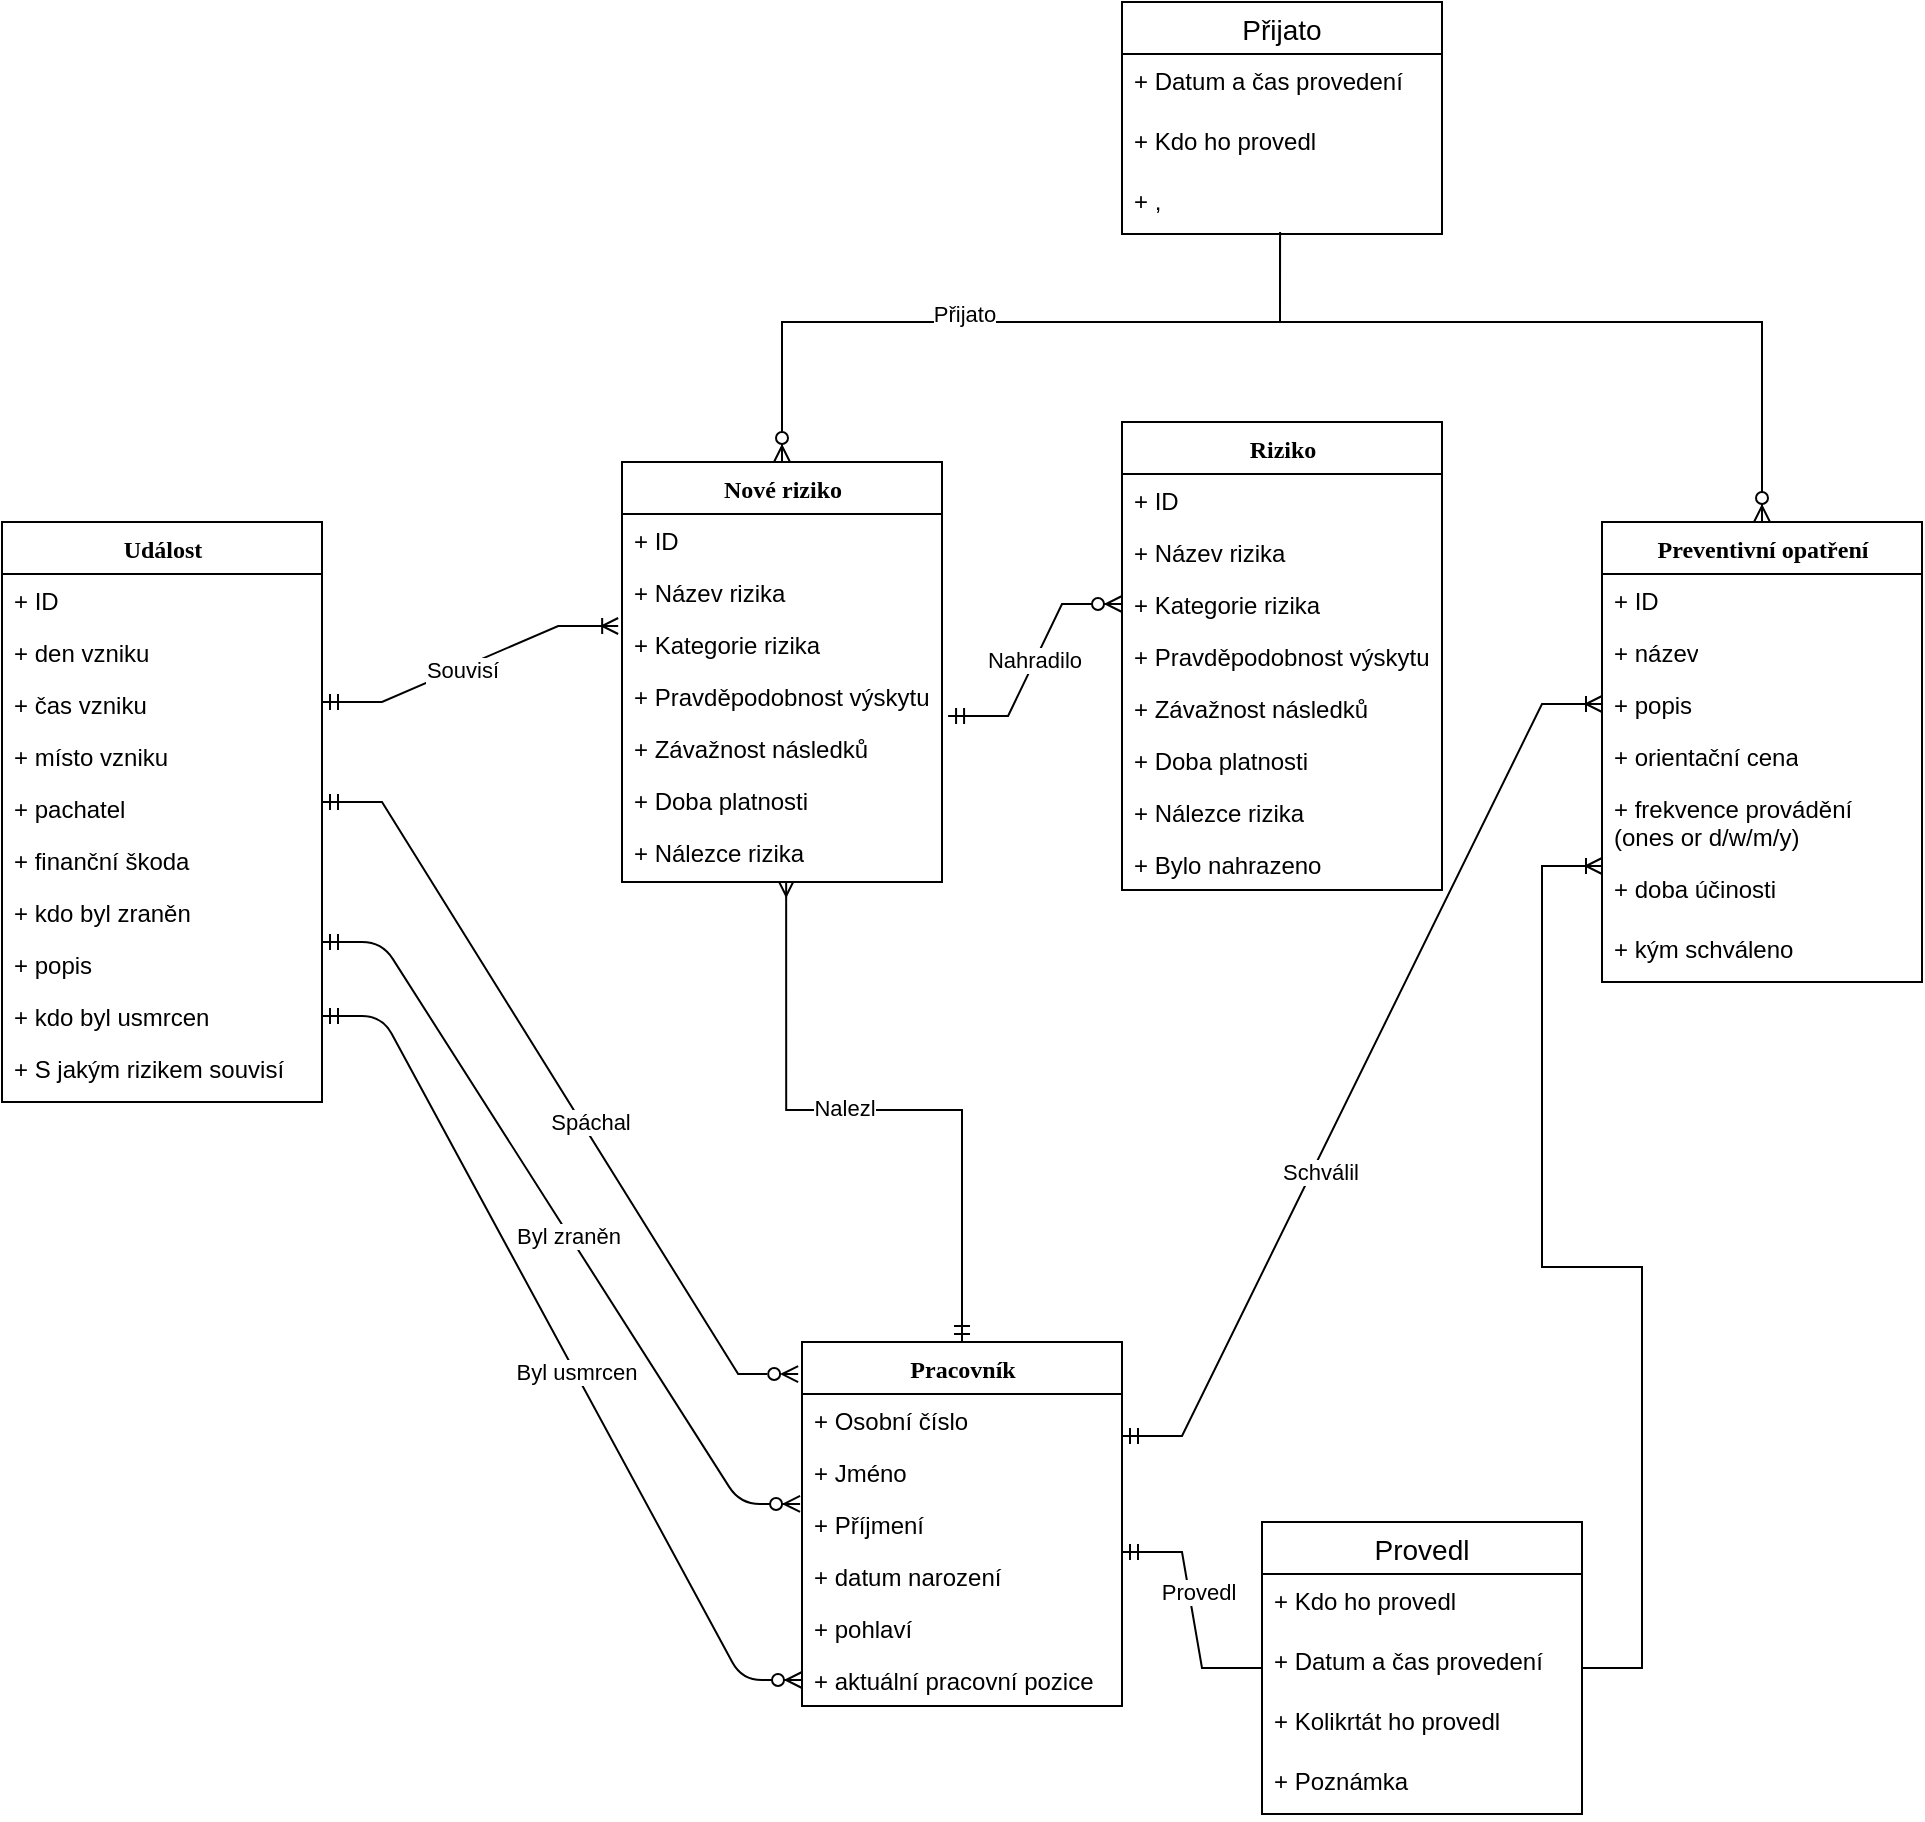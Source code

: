<mxfile version="15.7.0" type="github">
  <diagram name="Page-1" id="9f46799a-70d6-7492-0946-bef42562c5a5">
    <mxGraphModel dx="1422" dy="1612" grid="1" gridSize="10" guides="1" tooltips="1" connect="1" arrows="1" fold="1" page="1" pageScale="1" pageWidth="1100" pageHeight="850" background="none" math="0" shadow="0">
      <root>
        <mxCell id="0" />
        <mxCell id="1" parent="0" />
        <mxCell id="78961159f06e98e8-17" value="Riziko" style="swimlane;html=1;fontStyle=1;align=center;verticalAlign=top;childLayout=stackLayout;horizontal=1;startSize=26;horizontalStack=0;resizeParent=1;resizeLast=0;collapsible=1;marginBottom=0;swimlaneFillColor=#ffffff;rounded=0;shadow=0;comic=0;labelBackgroundColor=none;strokeWidth=1;fillColor=none;fontFamily=Verdana;fontSize=12" parent="1" vertex="1">
          <mxGeometry x="630" y="120" width="160" height="234" as="geometry" />
        </mxCell>
        <mxCell id="78961159f06e98e8-21" value="+ ID" style="text;html=1;strokeColor=none;fillColor=none;align=left;verticalAlign=top;spacingLeft=4;spacingRight=4;whiteSpace=wrap;overflow=hidden;rotatable=0;points=[[0,0.5],[1,0.5]];portConstraint=eastwest;" parent="78961159f06e98e8-17" vertex="1">
          <mxGeometry y="26" width="160" height="26" as="geometry" />
        </mxCell>
        <mxCell id="78961159f06e98e8-23" value="+ Název rizika" style="text;html=1;strokeColor=none;fillColor=none;align=left;verticalAlign=top;spacingLeft=4;spacingRight=4;whiteSpace=wrap;overflow=hidden;rotatable=0;points=[[0,0.5],[1,0.5]];portConstraint=eastwest;" parent="78961159f06e98e8-17" vertex="1">
          <mxGeometry y="52" width="160" height="26" as="geometry" />
        </mxCell>
        <mxCell id="78961159f06e98e8-25" value="+ Kategorie rizika" style="text;html=1;strokeColor=none;fillColor=none;align=left;verticalAlign=top;spacingLeft=4;spacingRight=4;whiteSpace=wrap;overflow=hidden;rotatable=0;points=[[0,0.5],[1,0.5]];portConstraint=eastwest;" parent="78961159f06e98e8-17" vertex="1">
          <mxGeometry y="78" width="160" height="26" as="geometry" />
        </mxCell>
        <mxCell id="78961159f06e98e8-26" value="+ Pravděpodobnost výskytu" style="text;html=1;strokeColor=none;fillColor=none;align=left;verticalAlign=top;spacingLeft=4;spacingRight=4;whiteSpace=wrap;overflow=hidden;rotatable=0;points=[[0,0.5],[1,0.5]];portConstraint=eastwest;" parent="78961159f06e98e8-17" vertex="1">
          <mxGeometry y="104" width="160" height="26" as="geometry" />
        </mxCell>
        <mxCell id="78961159f06e98e8-24" value="+ Závažnost následků" style="text;html=1;strokeColor=none;fillColor=none;align=left;verticalAlign=top;spacingLeft=4;spacingRight=4;whiteSpace=wrap;overflow=hidden;rotatable=0;points=[[0,0.5],[1,0.5]];portConstraint=eastwest;" parent="78961159f06e98e8-17" vertex="1">
          <mxGeometry y="130" width="160" height="26" as="geometry" />
        </mxCell>
        <mxCell id="OoE_IZTgu_VNS_X5h1X_-1" value="+ Doba platnosti" style="text;html=1;strokeColor=none;fillColor=none;align=left;verticalAlign=top;spacingLeft=4;spacingRight=4;whiteSpace=wrap;overflow=hidden;rotatable=0;points=[[0,0.5],[1,0.5]];portConstraint=eastwest;" parent="78961159f06e98e8-17" vertex="1">
          <mxGeometry y="156" width="160" height="26" as="geometry" />
        </mxCell>
        <mxCell id="OoE_IZTgu_VNS_X5h1X_-2" value="+ Nálezce rizika" style="text;html=1;strokeColor=none;fillColor=none;align=left;verticalAlign=top;spacingLeft=4;spacingRight=4;whiteSpace=wrap;overflow=hidden;rotatable=0;points=[[0,0.5],[1,0.5]];portConstraint=eastwest;" parent="78961159f06e98e8-17" vertex="1">
          <mxGeometry y="182" width="160" height="26" as="geometry" />
        </mxCell>
        <mxCell id="zFDYA38MYIDqflTfsEnJ-9" value="+ Bylo nahrazeno" style="text;html=1;strokeColor=none;fillColor=none;align=left;verticalAlign=top;spacingLeft=4;spacingRight=4;whiteSpace=wrap;overflow=hidden;rotatable=0;points=[[0,0.5],[1,0.5]];portConstraint=eastwest;" vertex="1" parent="78961159f06e98e8-17">
          <mxGeometry y="208" width="160" height="26" as="geometry" />
        </mxCell>
        <mxCell id="OoE_IZTgu_VNS_X5h1X_-4" value="Pracovník" style="swimlane;html=1;fontStyle=1;align=center;verticalAlign=top;childLayout=stackLayout;horizontal=1;startSize=26;horizontalStack=0;resizeParent=1;resizeLast=0;collapsible=1;marginBottom=0;swimlaneFillColor=#ffffff;rounded=0;shadow=0;comic=0;labelBackgroundColor=none;strokeWidth=1;fillColor=none;fontFamily=Verdana;fontSize=12" parent="1" vertex="1">
          <mxGeometry x="470" y="580" width="160" height="182" as="geometry" />
        </mxCell>
        <mxCell id="OoE_IZTgu_VNS_X5h1X_-5" value="+ Osobní číslo" style="text;html=1;strokeColor=none;fillColor=none;align=left;verticalAlign=top;spacingLeft=4;spacingRight=4;whiteSpace=wrap;overflow=hidden;rotatable=0;points=[[0,0.5],[1,0.5]];portConstraint=eastwest;" parent="OoE_IZTgu_VNS_X5h1X_-4" vertex="1">
          <mxGeometry y="26" width="160" height="26" as="geometry" />
        </mxCell>
        <mxCell id="OoE_IZTgu_VNS_X5h1X_-6" value="+ Jméno" style="text;html=1;strokeColor=none;fillColor=none;align=left;verticalAlign=top;spacingLeft=4;spacingRight=4;whiteSpace=wrap;overflow=hidden;rotatable=0;points=[[0,0.5],[1,0.5]];portConstraint=eastwest;" parent="OoE_IZTgu_VNS_X5h1X_-4" vertex="1">
          <mxGeometry y="52" width="160" height="26" as="geometry" />
        </mxCell>
        <mxCell id="OoE_IZTgu_VNS_X5h1X_-7" value="+ Příjmení" style="text;html=1;strokeColor=none;fillColor=none;align=left;verticalAlign=top;spacingLeft=4;spacingRight=4;whiteSpace=wrap;overflow=hidden;rotatable=0;points=[[0,0.5],[1,0.5]];portConstraint=eastwest;" parent="OoE_IZTgu_VNS_X5h1X_-4" vertex="1">
          <mxGeometry y="78" width="160" height="26" as="geometry" />
        </mxCell>
        <mxCell id="OoE_IZTgu_VNS_X5h1X_-8" value="+ datum narození" style="text;html=1;strokeColor=none;fillColor=none;align=left;verticalAlign=top;spacingLeft=4;spacingRight=4;whiteSpace=wrap;overflow=hidden;rotatable=0;points=[[0,0.5],[1,0.5]];portConstraint=eastwest;" parent="OoE_IZTgu_VNS_X5h1X_-4" vertex="1">
          <mxGeometry y="104" width="160" height="26" as="geometry" />
        </mxCell>
        <mxCell id="OoE_IZTgu_VNS_X5h1X_-9" value="+ pohlaví&amp;nbsp;" style="text;html=1;strokeColor=none;fillColor=none;align=left;verticalAlign=top;spacingLeft=4;spacingRight=4;whiteSpace=wrap;overflow=hidden;rotatable=0;points=[[0,0.5],[1,0.5]];portConstraint=eastwest;" parent="OoE_IZTgu_VNS_X5h1X_-4" vertex="1">
          <mxGeometry y="130" width="160" height="26" as="geometry" />
        </mxCell>
        <mxCell id="OoE_IZTgu_VNS_X5h1X_-10" value="+ aktuální pracovní pozice" style="text;html=1;strokeColor=none;fillColor=none;align=left;verticalAlign=top;spacingLeft=4;spacingRight=4;whiteSpace=wrap;overflow=hidden;rotatable=0;points=[[0,0.5],[1,0.5]];portConstraint=eastwest;" parent="OoE_IZTgu_VNS_X5h1X_-4" vertex="1">
          <mxGeometry y="156" width="160" height="26" as="geometry" />
        </mxCell>
        <mxCell id="OoE_IZTgu_VNS_X5h1X_-13" value="Preventivní opatření" style="swimlane;html=1;fontStyle=1;align=center;verticalAlign=top;childLayout=stackLayout;horizontal=1;startSize=26;horizontalStack=0;resizeParent=1;resizeLast=0;collapsible=1;marginBottom=0;swimlaneFillColor=#ffffff;rounded=0;shadow=0;comic=0;labelBackgroundColor=none;strokeWidth=1;fillColor=none;fontFamily=Verdana;fontSize=12" parent="1" vertex="1">
          <mxGeometry x="870" y="170" width="160" height="230" as="geometry" />
        </mxCell>
        <mxCell id="OoE_IZTgu_VNS_X5h1X_-14" value="+ ID" style="text;html=1;strokeColor=none;fillColor=none;align=left;verticalAlign=top;spacingLeft=4;spacingRight=4;whiteSpace=wrap;overflow=hidden;rotatable=0;points=[[0,0.5],[1,0.5]];portConstraint=eastwest;" parent="OoE_IZTgu_VNS_X5h1X_-13" vertex="1">
          <mxGeometry y="26" width="160" height="26" as="geometry" />
        </mxCell>
        <mxCell id="OoE_IZTgu_VNS_X5h1X_-15" value="+ název" style="text;html=1;strokeColor=none;fillColor=none;align=left;verticalAlign=top;spacingLeft=4;spacingRight=4;whiteSpace=wrap;overflow=hidden;rotatable=0;points=[[0,0.5],[1,0.5]];portConstraint=eastwest;" parent="OoE_IZTgu_VNS_X5h1X_-13" vertex="1">
          <mxGeometry y="52" width="160" height="26" as="geometry" />
        </mxCell>
        <mxCell id="OoE_IZTgu_VNS_X5h1X_-16" value="+ popis" style="text;html=1;strokeColor=none;fillColor=none;align=left;verticalAlign=top;spacingLeft=4;spacingRight=4;whiteSpace=wrap;overflow=hidden;rotatable=0;points=[[0,0.5],[1,0.5]];portConstraint=eastwest;" parent="OoE_IZTgu_VNS_X5h1X_-13" vertex="1">
          <mxGeometry y="78" width="160" height="26" as="geometry" />
        </mxCell>
        <mxCell id="OoE_IZTgu_VNS_X5h1X_-17" value="+ orientační cena" style="text;html=1;strokeColor=none;fillColor=none;align=left;verticalAlign=top;spacingLeft=4;spacingRight=4;whiteSpace=wrap;overflow=hidden;rotatable=0;points=[[0,0.5],[1,0.5]];portConstraint=eastwest;" parent="OoE_IZTgu_VNS_X5h1X_-13" vertex="1">
          <mxGeometry y="104" width="160" height="26" as="geometry" />
        </mxCell>
        <mxCell id="OoE_IZTgu_VNS_X5h1X_-18" value="+ frekvence provádění (ones or d/w/m/y)&amp;nbsp;" style="text;html=1;strokeColor=none;fillColor=none;align=left;verticalAlign=top;spacingLeft=4;spacingRight=4;whiteSpace=wrap;overflow=hidden;rotatable=0;points=[[0,0.5],[1,0.5]];portConstraint=eastwest;" parent="OoE_IZTgu_VNS_X5h1X_-13" vertex="1">
          <mxGeometry y="130" width="160" height="40" as="geometry" />
        </mxCell>
        <mxCell id="OoE_IZTgu_VNS_X5h1X_-19" value="+ doba účinosti" style="text;html=1;strokeColor=none;fillColor=none;align=left;verticalAlign=top;spacingLeft=4;spacingRight=4;whiteSpace=wrap;overflow=hidden;rotatable=0;points=[[0,0.5],[1,0.5]];portConstraint=eastwest;" parent="OoE_IZTgu_VNS_X5h1X_-13" vertex="1">
          <mxGeometry y="170" width="160" height="30" as="geometry" />
        </mxCell>
        <mxCell id="OoE_IZTgu_VNS_X5h1X_-22" value="+ kým schváleno" style="text;html=1;strokeColor=none;fillColor=none;align=left;verticalAlign=top;spacingLeft=4;spacingRight=4;whiteSpace=wrap;overflow=hidden;rotatable=0;points=[[0,0.5],[1,0.5]];portConstraint=eastwest;" parent="OoE_IZTgu_VNS_X5h1X_-13" vertex="1">
          <mxGeometry y="200" width="160" height="30" as="geometry" />
        </mxCell>
        <mxCell id="OoE_IZTgu_VNS_X5h1X_-27" value="Událost" style="swimlane;html=1;fontStyle=1;align=center;verticalAlign=top;childLayout=stackLayout;horizontal=1;startSize=26;horizontalStack=0;resizeParent=1;resizeLast=0;collapsible=1;marginBottom=0;swimlaneFillColor=#ffffff;rounded=0;shadow=0;comic=0;labelBackgroundColor=none;strokeWidth=1;fillColor=none;fontFamily=Verdana;fontSize=12" parent="1" vertex="1">
          <mxGeometry x="70" y="170" width="160" height="290" as="geometry" />
        </mxCell>
        <mxCell id="OoE_IZTgu_VNS_X5h1X_-28" value="+ ID" style="text;html=1;strokeColor=none;fillColor=none;align=left;verticalAlign=top;spacingLeft=4;spacingRight=4;whiteSpace=wrap;overflow=hidden;rotatable=0;points=[[0,0.5],[1,0.5]];portConstraint=eastwest;" parent="OoE_IZTgu_VNS_X5h1X_-27" vertex="1">
          <mxGeometry y="26" width="160" height="26" as="geometry" />
        </mxCell>
        <mxCell id="OoE_IZTgu_VNS_X5h1X_-29" value="+ den vzniku" style="text;html=1;strokeColor=none;fillColor=none;align=left;verticalAlign=top;spacingLeft=4;spacingRight=4;whiteSpace=wrap;overflow=hidden;rotatable=0;points=[[0,0.5],[1,0.5]];portConstraint=eastwest;" parent="OoE_IZTgu_VNS_X5h1X_-27" vertex="1">
          <mxGeometry y="52" width="160" height="26" as="geometry" />
        </mxCell>
        <mxCell id="OoE_IZTgu_VNS_X5h1X_-30" value="+ čas vzniku" style="text;html=1;strokeColor=none;fillColor=none;align=left;verticalAlign=top;spacingLeft=4;spacingRight=4;whiteSpace=wrap;overflow=hidden;rotatable=0;points=[[0,0.5],[1,0.5]];portConstraint=eastwest;" parent="OoE_IZTgu_VNS_X5h1X_-27" vertex="1">
          <mxGeometry y="78" width="160" height="26" as="geometry" />
        </mxCell>
        <mxCell id="OoE_IZTgu_VNS_X5h1X_-31" value="+ místo vzniku" style="text;html=1;strokeColor=none;fillColor=none;align=left;verticalAlign=top;spacingLeft=4;spacingRight=4;whiteSpace=wrap;overflow=hidden;rotatable=0;points=[[0,0.5],[1,0.5]];portConstraint=eastwest;" parent="OoE_IZTgu_VNS_X5h1X_-27" vertex="1">
          <mxGeometry y="104" width="160" height="26" as="geometry" />
        </mxCell>
        <mxCell id="OoE_IZTgu_VNS_X5h1X_-32" value="+ pachatel" style="text;html=1;strokeColor=none;fillColor=none;align=left;verticalAlign=top;spacingLeft=4;spacingRight=4;whiteSpace=wrap;overflow=hidden;rotatable=0;points=[[0,0.5],[1,0.5]];portConstraint=eastwest;" parent="OoE_IZTgu_VNS_X5h1X_-27" vertex="1">
          <mxGeometry y="130" width="160" height="26" as="geometry" />
        </mxCell>
        <mxCell id="OoE_IZTgu_VNS_X5h1X_-33" value="+ finanční škoda" style="text;html=1;strokeColor=none;fillColor=none;align=left;verticalAlign=top;spacingLeft=4;spacingRight=4;whiteSpace=wrap;overflow=hidden;rotatable=0;points=[[0,0.5],[1,0.5]];portConstraint=eastwest;" parent="OoE_IZTgu_VNS_X5h1X_-27" vertex="1">
          <mxGeometry y="156" width="160" height="26" as="geometry" />
        </mxCell>
        <mxCell id="OoE_IZTgu_VNS_X5h1X_-34" value="+ kdo byl zraněn" style="text;html=1;strokeColor=none;fillColor=none;align=left;verticalAlign=top;spacingLeft=4;spacingRight=4;whiteSpace=wrap;overflow=hidden;rotatable=0;points=[[0,0.5],[1,0.5]];portConstraint=eastwest;" parent="OoE_IZTgu_VNS_X5h1X_-27" vertex="1">
          <mxGeometry y="182" width="160" height="26" as="geometry" />
        </mxCell>
        <mxCell id="OoE_IZTgu_VNS_X5h1X_-35" value="+ popis" style="text;html=1;strokeColor=none;fillColor=none;align=left;verticalAlign=top;spacingLeft=4;spacingRight=4;whiteSpace=wrap;overflow=hidden;rotatable=0;points=[[0,0.5],[1,0.5]];portConstraint=eastwest;" parent="OoE_IZTgu_VNS_X5h1X_-27" vertex="1">
          <mxGeometry y="208" width="160" height="26" as="geometry" />
        </mxCell>
        <mxCell id="OoE_IZTgu_VNS_X5h1X_-36" value="+ kdo byl usmrcen" style="text;html=1;strokeColor=none;fillColor=none;align=left;verticalAlign=top;spacingLeft=4;spacingRight=4;whiteSpace=wrap;overflow=hidden;rotatable=0;points=[[0,0.5],[1,0.5]];portConstraint=eastwest;" parent="OoE_IZTgu_VNS_X5h1X_-27" vertex="1">
          <mxGeometry y="234" width="160" height="26" as="geometry" />
        </mxCell>
        <mxCell id="OoE_IZTgu_VNS_X5h1X_-37" value="+ S jakým rizikem souvisí" style="text;html=1;strokeColor=none;fillColor=none;align=left;verticalAlign=top;spacingLeft=4;spacingRight=4;whiteSpace=wrap;overflow=hidden;rotatable=0;points=[[0,0.5],[1,0.5]];portConstraint=eastwest;" parent="OoE_IZTgu_VNS_X5h1X_-27" vertex="1">
          <mxGeometry y="260" width="160" height="26" as="geometry" />
        </mxCell>
        <mxCell id="OoE_IZTgu_VNS_X5h1X_-51" value="" style="edgeStyle=entityRelationEdgeStyle;fontSize=12;html=1;endArrow=ERzeroToMany;startArrow=ERmandOne;rounded=1;exitX=1;exitY=0.5;exitDx=0;exitDy=0;entryX=0;entryY=0.5;entryDx=0;entryDy=0;labelBorderColor=none;" parent="1" source="OoE_IZTgu_VNS_X5h1X_-36" target="OoE_IZTgu_VNS_X5h1X_-10" edge="1">
          <mxGeometry width="100" height="100" relative="1" as="geometry">
            <mxPoint x="250" y="590" as="sourcePoint" />
            <mxPoint x="350" y="490" as="targetPoint" />
          </mxGeometry>
        </mxCell>
        <mxCell id="OoE_IZTgu_VNS_X5h1X_-52" value="Byl usmrcen" style="edgeLabel;html=1;align=center;verticalAlign=middle;resizable=0;points=[];" parent="OoE_IZTgu_VNS_X5h1X_-51" vertex="1" connectable="0">
          <mxGeometry x="0.06" relative="1" as="geometry">
            <mxPoint as="offset" />
          </mxGeometry>
        </mxCell>
        <mxCell id="OoE_IZTgu_VNS_X5h1X_-53" value="" style="edgeStyle=entityRelationEdgeStyle;fontSize=12;html=1;endArrow=ERzeroToMany;startArrow=ERmandOne;rounded=1;labelBorderColor=none;entryX=-0.006;entryY=0.115;entryDx=0;entryDy=0;entryPerimeter=0;" parent="1" target="OoE_IZTgu_VNS_X5h1X_-7" edge="1">
          <mxGeometry width="100" height="100" relative="1" as="geometry">
            <mxPoint x="230" y="380" as="sourcePoint" />
            <mxPoint x="470" y="560" as="targetPoint" />
          </mxGeometry>
        </mxCell>
        <mxCell id="OoE_IZTgu_VNS_X5h1X_-54" value="Byl zraněn" style="edgeLabel;html=1;align=center;verticalAlign=middle;resizable=0;points=[];" parent="OoE_IZTgu_VNS_X5h1X_-53" vertex="1" connectable="0">
          <mxGeometry x="0.036" relative="1" as="geometry">
            <mxPoint as="offset" />
          </mxGeometry>
        </mxCell>
        <mxCell id="OoE_IZTgu_VNS_X5h1X_-55" value="" style="fontSize=12;html=1;endArrow=ERmany;startArrow=ERmandOne;labelBorderColor=none;verticalAlign=middle;align=center;jumpStyle=arc;strokeColor=default;rounded=0;endSize=6;startSize=6;sourcePerimeterSpacing=0;exitX=0.5;exitY=0;exitDx=0;exitDy=0;endFill=0;entryX=0.513;entryY=1.038;entryDx=0;entryDy=0;entryPerimeter=0;edgeStyle=orthogonalEdgeStyle;" parent="1" source="OoE_IZTgu_VNS_X5h1X_-4" edge="1" target="zFDYA38MYIDqflTfsEnJ-17">
          <mxGeometry width="100" height="100" relative="1" as="geometry">
            <mxPoint x="600" y="550" as="sourcePoint" />
            <mxPoint x="492" y="378.004" as="targetPoint" />
          </mxGeometry>
        </mxCell>
        <mxCell id="OoE_IZTgu_VNS_X5h1X_-56" value="Nalezl" style="edgeLabel;html=1;align=center;verticalAlign=middle;resizable=0;points=[];" parent="OoE_IZTgu_VNS_X5h1X_-55" vertex="1" connectable="0">
          <mxGeometry x="0.1" y="-1" relative="1" as="geometry">
            <mxPoint as="offset" />
          </mxGeometry>
        </mxCell>
        <mxCell id="OoE_IZTgu_VNS_X5h1X_-57" value="" style="edgeStyle=entityRelationEdgeStyle;fontSize=12;html=1;endArrow=ERzeroToMany;startArrow=ERmandOne;rounded=0;labelBorderColor=none;startSize=6;endSize=6;sourcePerimeterSpacing=0;strokeColor=default;align=center;verticalAlign=middle;jumpStyle=arc;entryX=-0.012;entryY=0.088;entryDx=0;entryDy=0;entryPerimeter=0;endFill=0;" parent="1" target="OoE_IZTgu_VNS_X5h1X_-4" edge="1">
          <mxGeometry width="100" height="100" relative="1" as="geometry">
            <mxPoint x="230" y="310" as="sourcePoint" />
            <mxPoint x="330" y="210" as="targetPoint" />
          </mxGeometry>
        </mxCell>
        <mxCell id="OoE_IZTgu_VNS_X5h1X_-58" value="Spáchal" style="edgeLabel;html=1;align=center;verticalAlign=middle;resizable=0;points=[];" parent="OoE_IZTgu_VNS_X5h1X_-57" vertex="1" connectable="0">
          <mxGeometry x="0.106" y="3" relative="1" as="geometry">
            <mxPoint x="1" as="offset" />
          </mxGeometry>
        </mxCell>
        <mxCell id="OoE_IZTgu_VNS_X5h1X_-59" value="" style="edgeStyle=entityRelationEdgeStyle;fontSize=12;html=1;endArrow=ERoneToMany;startArrow=ERmandOne;rounded=0;labelBorderColor=none;startSize=6;endSize=6;sourcePerimeterSpacing=0;strokeColor=default;align=center;verticalAlign=middle;jumpStyle=arc;endFill=0;entryX=-0.012;entryY=0.154;entryDx=0;entryDy=0;entryPerimeter=0;" parent="1" target="zFDYA38MYIDqflTfsEnJ-13" edge="1">
          <mxGeometry width="100" height="100" relative="1" as="geometry">
            <mxPoint x="230" y="260" as="sourcePoint" />
            <mxPoint x="310" y="180" as="targetPoint" />
          </mxGeometry>
        </mxCell>
        <mxCell id="OoE_IZTgu_VNS_X5h1X_-60" value="Souvisí" style="edgeLabel;html=1;align=center;verticalAlign=middle;resizable=0;points=[];" parent="OoE_IZTgu_VNS_X5h1X_-59" vertex="1" connectable="0">
          <mxGeometry x="-0.067" y="-1" relative="1" as="geometry">
            <mxPoint as="offset" />
          </mxGeometry>
        </mxCell>
        <mxCell id="OoE_IZTgu_VNS_X5h1X_-61" value="" style="edgeStyle=entityRelationEdgeStyle;fontSize=12;html=1;endArrow=ERoneToMany;startArrow=ERmandOne;rounded=0;labelBorderColor=none;startSize=6;endSize=6;sourcePerimeterSpacing=0;strokeColor=default;align=center;verticalAlign=middle;jumpStyle=arc;entryX=0;entryY=0.5;entryDx=0;entryDy=0;endFill=0;" parent="1" target="OoE_IZTgu_VNS_X5h1X_-16" edge="1">
          <mxGeometry width="100" height="100" relative="1" as="geometry">
            <mxPoint x="630" y="627" as="sourcePoint" />
            <mxPoint x="730" y="570" as="targetPoint" />
          </mxGeometry>
        </mxCell>
        <mxCell id="OoE_IZTgu_VNS_X5h1X_-62" value="Schválil" style="edgeLabel;html=1;align=center;verticalAlign=middle;resizable=0;points=[];" parent="OoE_IZTgu_VNS_X5h1X_-61" vertex="1" connectable="0">
          <mxGeometry x="-0.234" y="-3" relative="1" as="geometry">
            <mxPoint as="offset" />
          </mxGeometry>
        </mxCell>
        <mxCell id="OoE_IZTgu_VNS_X5h1X_-63" value="" style="edgeStyle=entityRelationEdgeStyle;fontSize=12;html=1;endArrow=ERoneToMany;startArrow=none;rounded=0;labelBorderColor=none;startSize=6;endSize=6;strokeColor=default;align=center;verticalAlign=middle;jumpStyle=arc;endFill=0;" parent="1" edge="1" source="zFDYA38MYIDqflTfsEnJ-2">
          <mxGeometry width="100" height="100" relative="1" as="geometry">
            <mxPoint x="630" y="685" as="sourcePoint" />
            <mxPoint x="870" y="342" as="targetPoint" />
          </mxGeometry>
        </mxCell>
        <mxCell id="zFDYA38MYIDqflTfsEnJ-2" value="Provedl" style="swimlane;fontStyle=0;childLayout=stackLayout;horizontal=1;startSize=26;horizontalStack=0;resizeParent=1;resizeParentMax=0;resizeLast=0;collapsible=1;marginBottom=0;align=center;fontSize=14;" vertex="1" parent="1">
          <mxGeometry x="700" y="670" width="160" height="146" as="geometry" />
        </mxCell>
        <mxCell id="zFDYA38MYIDqflTfsEnJ-3" value="+ Kdo ho provedl" style="text;strokeColor=none;fillColor=none;spacingLeft=4;spacingRight=4;overflow=hidden;rotatable=0;points=[[0,0.5],[1,0.5]];portConstraint=eastwest;fontSize=12;" vertex="1" parent="zFDYA38MYIDqflTfsEnJ-2">
          <mxGeometry y="26" width="160" height="30" as="geometry" />
        </mxCell>
        <mxCell id="zFDYA38MYIDqflTfsEnJ-4" value="+ Datum a čas provedení" style="text;strokeColor=none;fillColor=none;spacingLeft=4;spacingRight=4;overflow=hidden;rotatable=0;points=[[0,0.5],[1,0.5]];portConstraint=eastwest;fontSize=12;" vertex="1" parent="zFDYA38MYIDqflTfsEnJ-2">
          <mxGeometry y="56" width="160" height="30" as="geometry" />
        </mxCell>
        <mxCell id="zFDYA38MYIDqflTfsEnJ-5" value="+ Kolikrtát ho provedl" style="text;strokeColor=none;fillColor=none;spacingLeft=4;spacingRight=4;overflow=hidden;rotatable=0;points=[[0,0.5],[1,0.5]];portConstraint=eastwest;fontSize=12;" vertex="1" parent="zFDYA38MYIDqflTfsEnJ-2">
          <mxGeometry y="86" width="160" height="30" as="geometry" />
        </mxCell>
        <mxCell id="zFDYA38MYIDqflTfsEnJ-8" value="+ Poznámka&#xa;" style="text;strokeColor=none;fillColor=none;spacingLeft=4;spacingRight=4;overflow=hidden;rotatable=0;points=[[0,0.5],[1,0.5]];portConstraint=eastwest;fontSize=12;" vertex="1" parent="zFDYA38MYIDqflTfsEnJ-2">
          <mxGeometry y="116" width="160" height="30" as="geometry" />
        </mxCell>
        <mxCell id="zFDYA38MYIDqflTfsEnJ-6" value="" style="edgeStyle=entityRelationEdgeStyle;fontSize=12;html=1;endArrow=none;startArrow=ERmandOne;rounded=0;labelBorderColor=none;startSize=6;endSize=6;sourcePerimeterSpacing=0;strokeColor=default;align=center;verticalAlign=middle;jumpStyle=arc;entryX=0;entryY=0.5;entryDx=0;entryDy=0;" edge="1" parent="1" target="zFDYA38MYIDqflTfsEnJ-2">
          <mxGeometry width="100" height="100" relative="1" as="geometry">
            <mxPoint x="630" y="685" as="sourcePoint" />
            <mxPoint x="870" y="450" as="targetPoint" />
          </mxGeometry>
        </mxCell>
        <mxCell id="zFDYA38MYIDqflTfsEnJ-7" value="Provedl" style="edgeLabel;html=1;align=center;verticalAlign=middle;resizable=0;points=[];" vertex="1" connectable="0" parent="zFDYA38MYIDqflTfsEnJ-6">
          <mxGeometry x="-0.166" y="4" relative="1" as="geometry">
            <mxPoint y="1" as="offset" />
          </mxGeometry>
        </mxCell>
        <mxCell id="zFDYA38MYIDqflTfsEnJ-10" value="Nové riziko" style="swimlane;html=1;fontStyle=1;align=center;verticalAlign=top;childLayout=stackLayout;horizontal=1;startSize=26;horizontalStack=0;resizeParent=1;resizeLast=0;collapsible=1;marginBottom=0;swimlaneFillColor=#ffffff;rounded=0;shadow=0;comic=0;labelBackgroundColor=none;strokeWidth=1;fillColor=none;fontFamily=Verdana;fontSize=12" vertex="1" parent="1">
          <mxGeometry x="380" y="140" width="160" height="210" as="geometry" />
        </mxCell>
        <mxCell id="zFDYA38MYIDqflTfsEnJ-11" value="+ ID" style="text;html=1;strokeColor=none;fillColor=none;align=left;verticalAlign=top;spacingLeft=4;spacingRight=4;whiteSpace=wrap;overflow=hidden;rotatable=0;points=[[0,0.5],[1,0.5]];portConstraint=eastwest;" vertex="1" parent="zFDYA38MYIDqflTfsEnJ-10">
          <mxGeometry y="26" width="160" height="26" as="geometry" />
        </mxCell>
        <mxCell id="zFDYA38MYIDqflTfsEnJ-12" value="+ Název rizika" style="text;html=1;strokeColor=none;fillColor=none;align=left;verticalAlign=top;spacingLeft=4;spacingRight=4;whiteSpace=wrap;overflow=hidden;rotatable=0;points=[[0,0.5],[1,0.5]];portConstraint=eastwest;" vertex="1" parent="zFDYA38MYIDqflTfsEnJ-10">
          <mxGeometry y="52" width="160" height="26" as="geometry" />
        </mxCell>
        <mxCell id="zFDYA38MYIDqflTfsEnJ-13" value="+ Kategorie rizika" style="text;html=1;strokeColor=none;fillColor=none;align=left;verticalAlign=top;spacingLeft=4;spacingRight=4;whiteSpace=wrap;overflow=hidden;rotatable=0;points=[[0,0.5],[1,0.5]];portConstraint=eastwest;" vertex="1" parent="zFDYA38MYIDqflTfsEnJ-10">
          <mxGeometry y="78" width="160" height="26" as="geometry" />
        </mxCell>
        <mxCell id="zFDYA38MYIDqflTfsEnJ-14" value="+ Pravděpodobnost výskytu" style="text;html=1;strokeColor=none;fillColor=none;align=left;verticalAlign=top;spacingLeft=4;spacingRight=4;whiteSpace=wrap;overflow=hidden;rotatable=0;points=[[0,0.5],[1,0.5]];portConstraint=eastwest;" vertex="1" parent="zFDYA38MYIDqflTfsEnJ-10">
          <mxGeometry y="104" width="160" height="26" as="geometry" />
        </mxCell>
        <mxCell id="zFDYA38MYIDqflTfsEnJ-15" value="+ Závažnost následků" style="text;html=1;strokeColor=none;fillColor=none;align=left;verticalAlign=top;spacingLeft=4;spacingRight=4;whiteSpace=wrap;overflow=hidden;rotatable=0;points=[[0,0.5],[1,0.5]];portConstraint=eastwest;" vertex="1" parent="zFDYA38MYIDqflTfsEnJ-10">
          <mxGeometry y="130" width="160" height="26" as="geometry" />
        </mxCell>
        <mxCell id="zFDYA38MYIDqflTfsEnJ-16" value="+ Doba platnosti" style="text;html=1;strokeColor=none;fillColor=none;align=left;verticalAlign=top;spacingLeft=4;spacingRight=4;whiteSpace=wrap;overflow=hidden;rotatable=0;points=[[0,0.5],[1,0.5]];portConstraint=eastwest;" vertex="1" parent="zFDYA38MYIDqflTfsEnJ-10">
          <mxGeometry y="156" width="160" height="26" as="geometry" />
        </mxCell>
        <mxCell id="zFDYA38MYIDqflTfsEnJ-17" value="+ Nálezce rizika" style="text;html=1;strokeColor=none;fillColor=none;align=left;verticalAlign=top;spacingLeft=4;spacingRight=4;whiteSpace=wrap;overflow=hidden;rotatable=0;points=[[0,0.5],[1,0.5]];portConstraint=eastwest;" vertex="1" parent="zFDYA38MYIDqflTfsEnJ-10">
          <mxGeometry y="182" width="160" height="26" as="geometry" />
        </mxCell>
        <mxCell id="zFDYA38MYIDqflTfsEnJ-19" value="" style="edgeStyle=entityRelationEdgeStyle;fontSize=12;html=1;endArrow=ERzeroToMany;startArrow=ERmandOne;rounded=0;exitX=1.019;exitY=0.885;exitDx=0;exitDy=0;exitPerimeter=0;entryX=0;entryY=0.5;entryDx=0;entryDy=0;" edge="1" parent="1" source="zFDYA38MYIDqflTfsEnJ-14" target="78961159f06e98e8-25">
          <mxGeometry width="100" height="100" relative="1" as="geometry">
            <mxPoint x="490" y="540" as="sourcePoint" />
            <mxPoint x="590" y="440" as="targetPoint" />
          </mxGeometry>
        </mxCell>
        <mxCell id="zFDYA38MYIDqflTfsEnJ-20" value="Nahradilo" style="edgeLabel;html=1;align=center;verticalAlign=middle;resizable=0;points=[];" vertex="1" connectable="0" parent="zFDYA38MYIDqflTfsEnJ-19">
          <mxGeometry x="-0.01" y="1" relative="1" as="geometry">
            <mxPoint as="offset" />
          </mxGeometry>
        </mxCell>
        <mxCell id="zFDYA38MYIDqflTfsEnJ-21" value="" style="edgeStyle=orthogonalEdgeStyle;fontSize=12;html=1;endArrow=ERzeroToMany;endFill=1;startArrow=none;rounded=0;strokeColor=default;jumpStyle=arc;exitX=0.494;exitY=0.967;exitDx=0;exitDy=0;entryX=0.5;entryY=0;entryDx=0;entryDy=0;entryPerimeter=0;exitPerimeter=0;" edge="1" parent="1" source="zFDYA38MYIDqflTfsEnJ-26" target="OoE_IZTgu_VNS_X5h1X_-13">
          <mxGeometry width="100" height="100" relative="1" as="geometry">
            <mxPoint x="490" y="110" as="sourcePoint" />
            <mxPoint x="590" y="10" as="targetPoint" />
            <Array as="points">
              <mxPoint x="709" y="70" />
              <mxPoint x="950" y="70" />
            </Array>
          </mxGeometry>
        </mxCell>
        <mxCell id="zFDYA38MYIDqflTfsEnJ-23" value="Přijato" style="swimlane;fontStyle=0;childLayout=stackLayout;horizontal=1;startSize=26;horizontalStack=0;resizeParent=1;resizeParentMax=0;resizeLast=0;collapsible=1;marginBottom=0;align=center;fontSize=14;" vertex="1" parent="1">
          <mxGeometry x="630" y="-90" width="160" height="116" as="geometry" />
        </mxCell>
        <mxCell id="zFDYA38MYIDqflTfsEnJ-24" value="+ Datum a čas provedení" style="text;strokeColor=none;fillColor=none;spacingLeft=4;spacingRight=4;overflow=hidden;rotatable=0;points=[[0,0.5],[1,0.5]];portConstraint=eastwest;fontSize=12;" vertex="1" parent="zFDYA38MYIDqflTfsEnJ-23">
          <mxGeometry y="26" width="160" height="30" as="geometry" />
        </mxCell>
        <mxCell id="zFDYA38MYIDqflTfsEnJ-25" value="+ Kdo ho provedl" style="text;strokeColor=none;fillColor=none;spacingLeft=4;spacingRight=4;overflow=hidden;rotatable=0;points=[[0,0.5],[1,0.5]];portConstraint=eastwest;fontSize=12;" vertex="1" parent="zFDYA38MYIDqflTfsEnJ-23">
          <mxGeometry y="56" width="160" height="30" as="geometry" />
        </mxCell>
        <mxCell id="zFDYA38MYIDqflTfsEnJ-26" value="+ ," style="text;strokeColor=none;fillColor=none;spacingLeft=4;spacingRight=4;overflow=hidden;rotatable=0;points=[[0,0.5],[1,0.5]];portConstraint=eastwest;fontSize=12;" vertex="1" parent="zFDYA38MYIDqflTfsEnJ-23">
          <mxGeometry y="86" width="160" height="30" as="geometry" />
        </mxCell>
        <mxCell id="zFDYA38MYIDqflTfsEnJ-27" value="" style="edgeStyle=orthogonalEdgeStyle;fontSize=12;html=1;endArrow=none;endFill=1;startArrow=ERzeroToMany;rounded=0;strokeColor=default;jumpStyle=arc;exitX=0.5;exitY=0;exitDx=0;exitDy=0;" edge="1" parent="1" source="zFDYA38MYIDqflTfsEnJ-10">
          <mxGeometry width="100" height="100" relative="1" as="geometry">
            <mxPoint x="460" y="140" as="sourcePoint" />
            <mxPoint x="709" y="28" as="targetPoint" />
            <Array as="points">
              <mxPoint x="460" y="70" />
              <mxPoint x="709" y="70" />
              <mxPoint x="709" y="28" />
            </Array>
          </mxGeometry>
        </mxCell>
        <mxCell id="zFDYA38MYIDqflTfsEnJ-28" value="Přijato" style="edgeLabel;html=1;align=center;verticalAlign=middle;resizable=0;points=[];" vertex="1" connectable="0" parent="zFDYA38MYIDqflTfsEnJ-27">
          <mxGeometry x="-0.112" y="4" relative="1" as="geometry">
            <mxPoint as="offset" />
          </mxGeometry>
        </mxCell>
      </root>
    </mxGraphModel>
  </diagram>
</mxfile>
